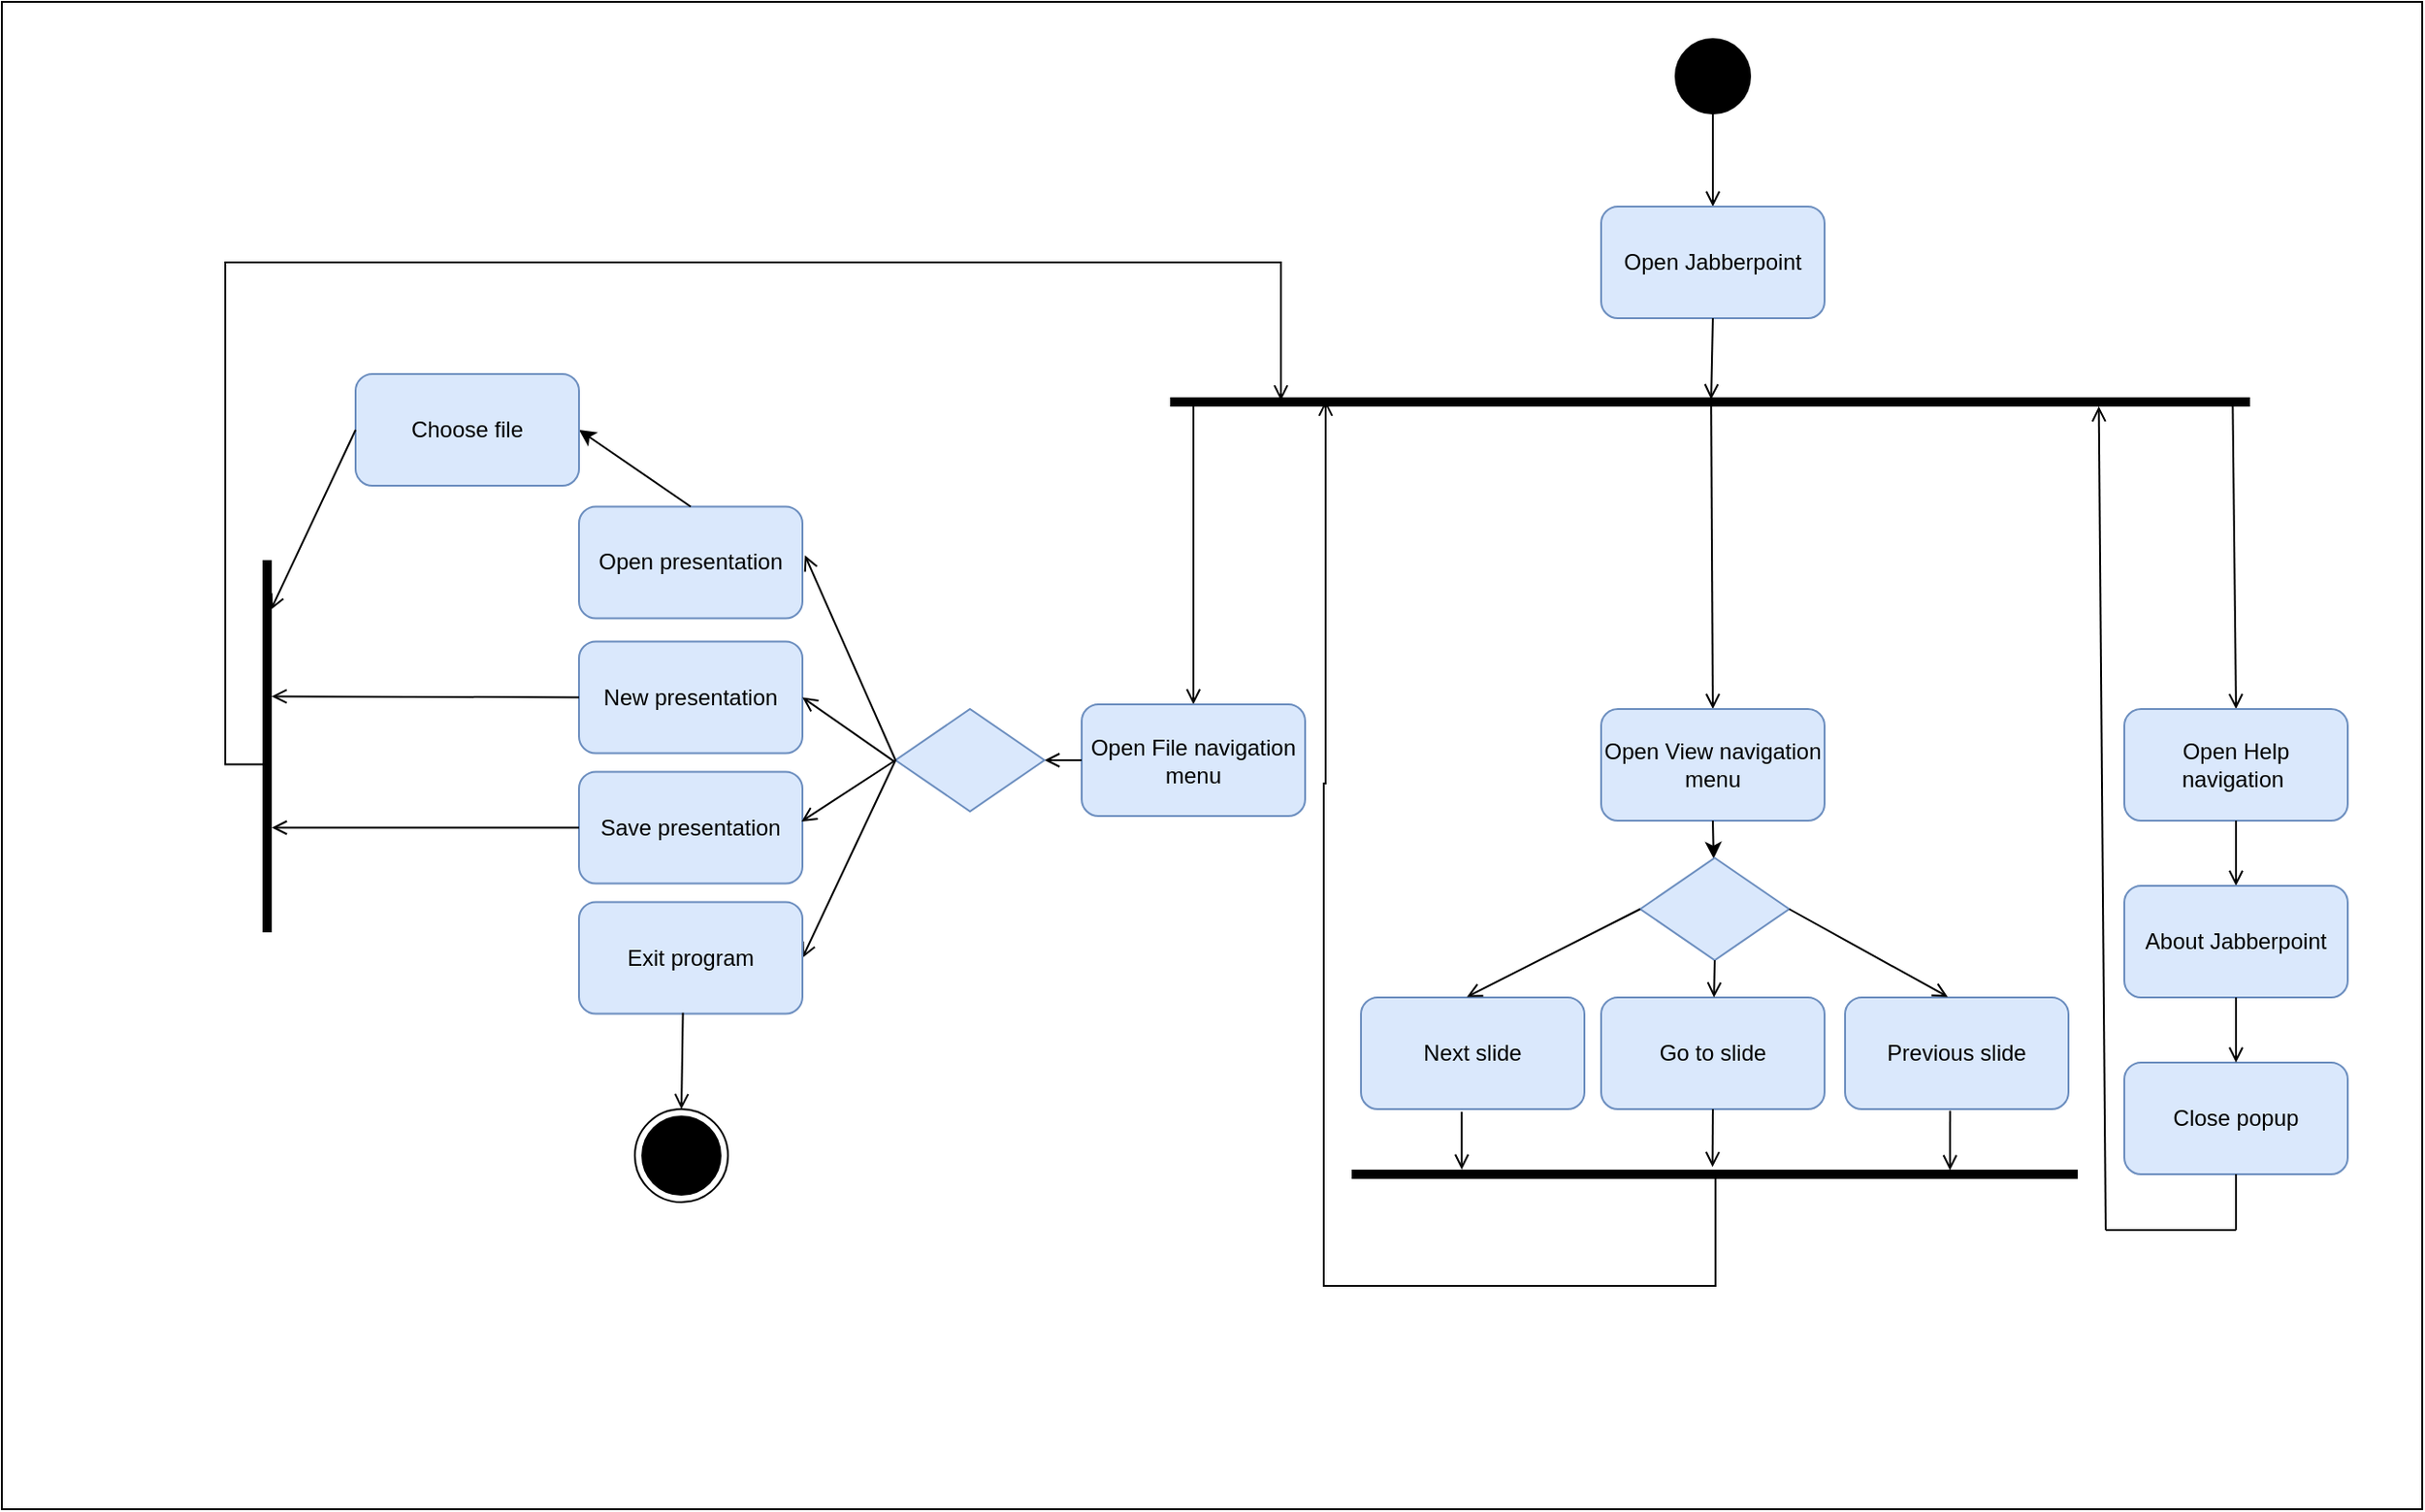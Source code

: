 <mxfile version="23.1.1" type="device">
  <diagram id="vNLxLb-PJYF013BAF8w1" name="Page-1">
    <mxGraphModel dx="3185" dy="1248" grid="1" gridSize="10" guides="1" tooltips="1" connect="1" arrows="1" fold="1" page="1" pageScale="1" pageWidth="827" pageHeight="1169" math="0" shadow="0">
      <root>
        <mxCell id="0" />
        <mxCell id="1" parent="0" />
        <mxCell id="5ek0-Ek1z--KeOMF1dmO-1" value="" style="rounded=0;whiteSpace=wrap;html=1;" parent="1" vertex="1">
          <mxGeometry x="-500" y="50" width="1300" height="810" as="geometry" />
        </mxCell>
        <mxCell id="vcYzzI4dRrPzJKDC5KhZ-1" value="" style="shape=ellipse;html=1;fillColor=#000000;fontSize=18;fontColor=#ffffff;" parent="1" vertex="1">
          <mxGeometry x="399" y="70" width="40" height="40" as="geometry" />
        </mxCell>
        <mxCell id="vcYzzI4dRrPzJKDC5KhZ-2" value="" style="ellipse;html=1;shape=endState;fillColor=#000000;strokeColor=#000000;" parent="1" vertex="1">
          <mxGeometry x="-160" y="645" width="50" height="50" as="geometry" />
        </mxCell>
        <mxCell id="vcYzzI4dRrPzJKDC5KhZ-4" value="" style="endArrow=open;html=1;rounded=0;exitX=0.5;exitY=1;exitDx=0;exitDy=0;entryX=0.5;entryY=0;entryDx=0;entryDy=0;endFill=0;" parent="1" source="vcYzzI4dRrPzJKDC5KhZ-1" target="vcYzzI4dRrPzJKDC5KhZ-7" edge="1">
          <mxGeometry width="50" height="50" relative="1" as="geometry">
            <mxPoint x="540" y="410" as="sourcePoint" />
            <mxPoint x="420" y="150" as="targetPoint" />
          </mxGeometry>
        </mxCell>
        <mxCell id="vcYzzI4dRrPzJKDC5KhZ-5" value="" style="endArrow=open;html=1;rounded=0;entryX=0.5;entryY=0;entryDx=0;entryDy=0;endFill=0;" parent="1" source="vcYzzI4dRrPzJKDC5KhZ-24" target="vcYzzI4dRrPzJKDC5KhZ-6" edge="1">
          <mxGeometry width="50" height="50" relative="1" as="geometry">
            <mxPoint x="150" y="280" as="sourcePoint" />
            <mxPoint x="160" y="370" as="targetPoint" />
          </mxGeometry>
        </mxCell>
        <mxCell id="vcYzzI4dRrPzJKDC5KhZ-6" value="Open File navigation menu" style="rounded=1;whiteSpace=wrap;html=1;fillColor=#dae8fc;strokeColor=#6c8ebf;" parent="1" vertex="1">
          <mxGeometry x="80" y="427.5" width="120" height="60" as="geometry" />
        </mxCell>
        <mxCell id="vcYzzI4dRrPzJKDC5KhZ-7" value="Open Jabberpoint" style="rounded=1;whiteSpace=wrap;html=1;fillColor=#dae8fc;strokeColor=#6c8ebf;" parent="1" vertex="1">
          <mxGeometry x="359" y="160" width="120" height="60" as="geometry" />
        </mxCell>
        <mxCell id="vcYzzI4dRrPzJKDC5KhZ-8" value="" style="endArrow=open;html=1;rounded=0;exitX=0.5;exitY=1;exitDx=0;exitDy=0;entryX=0.214;entryY=0.499;entryDx=0;entryDy=0;entryPerimeter=0;endFill=0;" parent="1" source="vcYzzI4dRrPzJKDC5KhZ-7" target="vcYzzI4dRrPzJKDC5KhZ-24" edge="1">
          <mxGeometry width="50" height="50" relative="1" as="geometry">
            <mxPoint x="350" y="390" as="sourcePoint" />
            <mxPoint x="419" y="260" as="targetPoint" />
          </mxGeometry>
        </mxCell>
        <mxCell id="vcYzzI4dRrPzJKDC5KhZ-9" value="" style="endArrow=open;html=1;rounded=0;entryX=0.5;entryY=0;entryDx=0;entryDy=0;exitX=0.786;exitY=0.499;exitDx=0;exitDy=0;exitPerimeter=0;endFill=0;" parent="1" source="vcYzzI4dRrPzJKDC5KhZ-24" target="vcYzzI4dRrPzJKDC5KhZ-10" edge="1">
          <mxGeometry width="50" height="50" relative="1" as="geometry">
            <mxPoint x="419" y="330" as="sourcePoint" />
            <mxPoint x="439" y="430" as="targetPoint" />
          </mxGeometry>
        </mxCell>
        <mxCell id="vcYzzI4dRrPzJKDC5KhZ-10" value="Open View navigation menu" style="rounded=1;whiteSpace=wrap;html=1;fillColor=#dae8fc;strokeColor=#6c8ebf;" parent="1" vertex="1">
          <mxGeometry x="359" y="430" width="120" height="60" as="geometry" />
        </mxCell>
        <mxCell id="vcYzzI4dRrPzJKDC5KhZ-11" value="" style="endArrow=open;html=1;rounded=0;entryX=0.5;entryY=0;entryDx=0;entryDy=0;exitX=0.9;exitY=0.016;exitDx=0;exitDy=0;exitPerimeter=0;endFill=0;" parent="1" source="vcYzzI4dRrPzJKDC5KhZ-24" target="vcYzzI4dRrPzJKDC5KhZ-12" edge="1">
          <mxGeometry width="50" height="50" relative="1" as="geometry">
            <mxPoint x="479" y="295" as="sourcePoint" />
            <mxPoint x="720" y="370" as="targetPoint" />
          </mxGeometry>
        </mxCell>
        <mxCell id="vcYzzI4dRrPzJKDC5KhZ-12" value="Open Help navigation&amp;nbsp;" style="rounded=1;whiteSpace=wrap;html=1;fillColor=#dae8fc;strokeColor=#6c8ebf;" parent="1" vertex="1">
          <mxGeometry x="640" y="430" width="120" height="60" as="geometry" />
        </mxCell>
        <mxCell id="vcYzzI4dRrPzJKDC5KhZ-16" value="" style="endArrow=open;html=1;rounded=0;exitX=0;exitY=0.5;exitDx=0;exitDy=0;entryX=1;entryY=0.5;entryDx=0;entryDy=0;endFill=0;" parent="1" source="vcYzzI4dRrPzJKDC5KhZ-6" target="vcYzzI4dRrPzJKDC5KhZ-17" edge="1">
          <mxGeometry width="50" height="50" relative="1" as="geometry">
            <mxPoint x="90" y="650" as="sourcePoint" />
            <mxPoint x="20" y="470" as="targetPoint" />
          </mxGeometry>
        </mxCell>
        <mxCell id="vcYzzI4dRrPzJKDC5KhZ-17" value="" style="rhombus;whiteSpace=wrap;html=1;fillColor=#dae8fc;strokeColor=#6c8ebf;" parent="1" vertex="1">
          <mxGeometry x="-20" y="430" width="80" height="55" as="geometry" />
        </mxCell>
        <mxCell id="vcYzzI4dRrPzJKDC5KhZ-19" value="" style="endArrow=open;html=1;rounded=0;exitX=0;exitY=0.5;exitDx=0;exitDy=0;entryX=1;entryY=0.5;entryDx=0;entryDy=0;endFill=0;" parent="1" source="vcYzzI4dRrPzJKDC5KhZ-17" target="vcYzzI4dRrPzJKDC5KhZ-26" edge="1">
          <mxGeometry width="50" height="50" relative="1" as="geometry">
            <mxPoint x="230" y="610" as="sourcePoint" />
            <mxPoint x="210" y="580" as="targetPoint" />
          </mxGeometry>
        </mxCell>
        <mxCell id="vcYzzI4dRrPzJKDC5KhZ-21" value="Open presentation" style="rounded=1;whiteSpace=wrap;html=1;fillColor=#dae8fc;strokeColor=#6c8ebf;" parent="1" vertex="1">
          <mxGeometry x="-190" y="321.25" width="120" height="60" as="geometry" />
        </mxCell>
        <mxCell id="vcYzzI4dRrPzJKDC5KhZ-22" value="New presentation" style="rounded=1;whiteSpace=wrap;html=1;fillColor=#dae8fc;strokeColor=#6c8ebf;" parent="1" vertex="1">
          <mxGeometry x="-190" y="393.75" width="120" height="60" as="geometry" />
        </mxCell>
        <mxCell id="vcYzzI4dRrPzJKDC5KhZ-24" value="" style="html=1;points=[];perimeter=orthogonalPerimeter;fillColor=#000000;strokeColor=none;rotation=90;" parent="1" vertex="1">
          <mxGeometry x="415" y="-25" width="5" height="580" as="geometry" />
        </mxCell>
        <mxCell id="vcYzzI4dRrPzJKDC5KhZ-25" value="Save presentation" style="rounded=1;whiteSpace=wrap;html=1;fillColor=#dae8fc;strokeColor=#6c8ebf;" parent="1" vertex="1">
          <mxGeometry x="-190" y="463.75" width="120" height="60" as="geometry" />
        </mxCell>
        <mxCell id="vcYzzI4dRrPzJKDC5KhZ-26" value="Exit program" style="rounded=1;whiteSpace=wrap;html=1;fillColor=#dae8fc;strokeColor=#6c8ebf;" parent="1" vertex="1">
          <mxGeometry x="-190" y="533.75" width="120" height="60" as="geometry" />
        </mxCell>
        <mxCell id="vcYzzI4dRrPzJKDC5KhZ-29" value="" style="endArrow=open;html=1;rounded=0;exitX=0;exitY=0.5;exitDx=0;exitDy=0;entryX=0.996;entryY=0.445;entryDx=0;entryDy=0;entryPerimeter=0;endFill=0;" parent="1" source="vcYzzI4dRrPzJKDC5KhZ-17" target="vcYzzI4dRrPzJKDC5KhZ-25" edge="1">
          <mxGeometry width="50" height="50" relative="1" as="geometry">
            <mxPoint x="80" y="610" as="sourcePoint" />
            <mxPoint x="130" y="560" as="targetPoint" />
          </mxGeometry>
        </mxCell>
        <mxCell id="vcYzzI4dRrPzJKDC5KhZ-30" value="" style="endArrow=open;html=1;rounded=0;exitX=-0.004;exitY=0.517;exitDx=0;exitDy=0;exitPerimeter=0;entryX=1;entryY=0.5;entryDx=0;entryDy=0;endFill=0;" parent="1" source="vcYzzI4dRrPzJKDC5KhZ-17" target="vcYzzI4dRrPzJKDC5KhZ-22" edge="1">
          <mxGeometry width="50" height="50" relative="1" as="geometry">
            <mxPoint x="-90" y="530" as="sourcePoint" />
            <mxPoint x="30" y="340" as="targetPoint" />
          </mxGeometry>
        </mxCell>
        <mxCell id="vcYzzI4dRrPzJKDC5KhZ-31" value="" style="endArrow=open;html=1;rounded=0;entryX=1.011;entryY=0.436;entryDx=0;entryDy=0;entryPerimeter=0;exitX=0;exitY=0.5;exitDx=0;exitDy=0;endFill=0;" parent="1" source="vcYzzI4dRrPzJKDC5KhZ-17" target="vcYzzI4dRrPzJKDC5KhZ-21" edge="1">
          <mxGeometry width="50" height="50" relative="1" as="geometry">
            <mxPoint x="-20" y="444" as="sourcePoint" />
            <mxPoint x="-50" y="500" as="targetPoint" />
          </mxGeometry>
        </mxCell>
        <mxCell id="vcYzzI4dRrPzJKDC5KhZ-32" value="" style="html=1;points=[];perimeter=orthogonalPerimeter;fillColor=#000000;strokeColor=none;" parent="1" vertex="1">
          <mxGeometry x="-360" y="350" width="5" height="200" as="geometry" />
        </mxCell>
        <mxCell id="vcYzzI4dRrPzJKDC5KhZ-33" value="" style="endArrow=classic;html=1;rounded=0;exitX=0.5;exitY=0;exitDx=0;exitDy=0;entryX=1;entryY=0.5;entryDx=0;entryDy=0;" parent="1" source="vcYzzI4dRrPzJKDC5KhZ-21" target="5ek0-Ek1z--KeOMF1dmO-3" edge="1">
          <mxGeometry width="50" height="50" relative="1" as="geometry">
            <mxPoint x="-260" y="400" as="sourcePoint" />
            <mxPoint x="-210" y="350" as="targetPoint" />
          </mxGeometry>
        </mxCell>
        <mxCell id="vcYzzI4dRrPzJKDC5KhZ-34" value="" style="endArrow=open;html=1;rounded=0;exitX=0;exitY=0.5;exitDx=0;exitDy=0;entryX=0.978;entryY=0.366;entryDx=0;entryDy=0;entryPerimeter=0;endFill=0;" parent="1" source="vcYzzI4dRrPzJKDC5KhZ-22" target="vcYzzI4dRrPzJKDC5KhZ-32" edge="1">
          <mxGeometry width="50" height="50" relative="1" as="geometry">
            <mxPoint x="-200" y="530" as="sourcePoint" />
            <mxPoint x="-217" y="460" as="targetPoint" />
          </mxGeometry>
        </mxCell>
        <mxCell id="vcYzzI4dRrPzJKDC5KhZ-35" value="" style="endArrow=open;html=1;rounded=0;exitX=0;exitY=0.5;exitDx=0;exitDy=0;endFill=0;" parent="1" source="vcYzzI4dRrPzJKDC5KhZ-25" target="vcYzzI4dRrPzJKDC5KhZ-32" edge="1">
          <mxGeometry width="50" height="50" relative="1" as="geometry">
            <mxPoint x="-270" y="560" as="sourcePoint" />
            <mxPoint x="-220" y="510" as="targetPoint" />
          </mxGeometry>
        </mxCell>
        <mxCell id="vcYzzI4dRrPzJKDC5KhZ-41" value="" style="endArrow=open;html=1;rounded=0;edgeStyle=orthogonalEdgeStyle;exitX=0.337;exitY=0.549;exitDx=0;exitDy=0;exitPerimeter=0;entryX=0.342;entryY=0.897;entryDx=0;entryDy=0;entryPerimeter=0;endFill=0;" parent="1" source="vcYzzI4dRrPzJKDC5KhZ-32" target="vcYzzI4dRrPzJKDC5KhZ-24" edge="1">
          <mxGeometry width="50" height="50" relative="1" as="geometry">
            <mxPoint x="-230" y="469" as="sourcePoint" />
            <mxPoint x="200" y="190" as="targetPoint" />
            <Array as="points">
              <mxPoint x="-380" y="460" />
              <mxPoint x="-380" y="190" />
              <mxPoint x="187" y="190" />
              <mxPoint x="187" y="264" />
            </Array>
          </mxGeometry>
        </mxCell>
        <mxCell id="vcYzzI4dRrPzJKDC5KhZ-43" value="Next slide" style="rounded=1;whiteSpace=wrap;html=1;fillColor=#dae8fc;strokeColor=#6c8ebf;" parent="1" vertex="1">
          <mxGeometry x="230" y="585" width="120" height="60" as="geometry" />
        </mxCell>
        <mxCell id="vcYzzI4dRrPzJKDC5KhZ-44" value="Previous slide" style="rounded=1;whiteSpace=wrap;html=1;fillColor=#dae8fc;strokeColor=#6c8ebf;" parent="1" vertex="1">
          <mxGeometry x="490" y="585" width="120" height="60" as="geometry" />
        </mxCell>
        <mxCell id="vcYzzI4dRrPzJKDC5KhZ-45" value="Go to slide" style="rounded=1;whiteSpace=wrap;html=1;fillColor=#dae8fc;strokeColor=#6c8ebf;" parent="1" vertex="1">
          <mxGeometry x="359" y="585" width="120" height="60" as="geometry" />
        </mxCell>
        <mxCell id="vcYzzI4dRrPzJKDC5KhZ-46" value="" style="endArrow=classic;html=1;rounded=0;exitX=0.5;exitY=1;exitDx=0;exitDy=0;" parent="1" source="vcYzzI4dRrPzJKDC5KhZ-10" target="vcYzzI4dRrPzJKDC5KhZ-47" edge="1">
          <mxGeometry width="50" height="50" relative="1" as="geometry">
            <mxPoint x="400" y="660" as="sourcePoint" />
            <mxPoint x="370" y="620" as="targetPoint" />
          </mxGeometry>
        </mxCell>
        <mxCell id="vcYzzI4dRrPzJKDC5KhZ-47" value="" style="rhombus;whiteSpace=wrap;html=1;fillColor=#dae8fc;strokeColor=#6c8ebf;" parent="1" vertex="1">
          <mxGeometry x="380" y="510" width="80" height="55" as="geometry" />
        </mxCell>
        <mxCell id="vcYzzI4dRrPzJKDC5KhZ-48" value="" style="endArrow=open;html=1;rounded=0;exitX=1;exitY=0.5;exitDx=0;exitDy=0;entryX=0.46;entryY=-0.005;entryDx=0;entryDy=0;entryPerimeter=0;endFill=0;" parent="1" source="vcYzzI4dRrPzJKDC5KhZ-47" target="vcYzzI4dRrPzJKDC5KhZ-44" edge="1">
          <mxGeometry width="50" height="50" relative="1" as="geometry">
            <mxPoint x="500" y="580" as="sourcePoint" />
            <mxPoint x="550" y="530" as="targetPoint" />
          </mxGeometry>
        </mxCell>
        <mxCell id="vcYzzI4dRrPzJKDC5KhZ-49" value="" style="endArrow=open;html=1;rounded=0;exitX=0.5;exitY=1;exitDx=0;exitDy=0;endFill=0;" parent="1" source="vcYzzI4dRrPzJKDC5KhZ-47" target="vcYzzI4dRrPzJKDC5KhZ-45" edge="1">
          <mxGeometry width="50" height="50" relative="1" as="geometry">
            <mxPoint x="180" y="590" as="sourcePoint" />
            <mxPoint x="230" y="540" as="targetPoint" />
          </mxGeometry>
        </mxCell>
        <mxCell id="vcYzzI4dRrPzJKDC5KhZ-50" value="" style="endArrow=open;html=1;rounded=0;exitX=0;exitY=0.5;exitDx=0;exitDy=0;entryX=0.474;entryY=-0.005;entryDx=0;entryDy=0;entryPerimeter=0;endFill=0;" parent="1" source="vcYzzI4dRrPzJKDC5KhZ-47" target="vcYzzI4dRrPzJKDC5KhZ-43" edge="1">
          <mxGeometry width="50" height="50" relative="1" as="geometry">
            <mxPoint x="200" y="520" as="sourcePoint" />
            <mxPoint x="250" y="470" as="targetPoint" />
          </mxGeometry>
        </mxCell>
        <mxCell id="vcYzzI4dRrPzJKDC5KhZ-52" value="" style="html=1;points=[];perimeter=orthogonalPerimeter;fillColor=#000000;strokeColor=none;rotation=90;" parent="1" vertex="1">
          <mxGeometry x="417.5" y="485" width="5" height="390" as="geometry" />
        </mxCell>
        <mxCell id="vcYzzI4dRrPzJKDC5KhZ-53" value="" style="endArrow=open;html=1;rounded=0;exitX=0.451;exitY=1.024;exitDx=0;exitDy=0;exitPerimeter=0;endFill=0;" parent="1" source="vcYzzI4dRrPzJKDC5KhZ-43" target="vcYzzI4dRrPzJKDC5KhZ-52" edge="1">
          <mxGeometry width="50" height="50" relative="1" as="geometry">
            <mxPoint x="380" y="770" as="sourcePoint" />
            <mxPoint x="430" y="720" as="targetPoint" />
          </mxGeometry>
        </mxCell>
        <mxCell id="vcYzzI4dRrPzJKDC5KhZ-54" value="" style="endArrow=open;html=1;rounded=0;exitX=0.5;exitY=1;exitDx=0;exitDy=0;entryX=-0.271;entryY=0.503;entryDx=0;entryDy=0;entryPerimeter=0;endFill=0;" parent="1" source="vcYzzI4dRrPzJKDC5KhZ-45" target="vcYzzI4dRrPzJKDC5KhZ-52" edge="1">
          <mxGeometry width="50" height="50" relative="1" as="geometry">
            <mxPoint x="410" y="740" as="sourcePoint" />
            <mxPoint x="460" y="690" as="targetPoint" />
          </mxGeometry>
        </mxCell>
        <mxCell id="vcYzzI4dRrPzJKDC5KhZ-55" value="" style="endArrow=open;html=1;rounded=0;exitX=0.47;exitY=1.014;exitDx=0;exitDy=0;exitPerimeter=0;entryX=0.071;entryY=0.176;entryDx=0;entryDy=0;entryPerimeter=0;endFill=0;" parent="1" source="vcYzzI4dRrPzJKDC5KhZ-44" target="vcYzzI4dRrPzJKDC5KhZ-52" edge="1">
          <mxGeometry width="50" height="50" relative="1" as="geometry">
            <mxPoint x="600" y="780" as="sourcePoint" />
            <mxPoint x="650" y="730" as="targetPoint" />
          </mxGeometry>
        </mxCell>
        <mxCell id="vcYzzI4dRrPzJKDC5KhZ-60" value="" style="endArrow=open;html=1;rounded=0;exitX=0.5;exitY=1;exitDx=0;exitDy=0;entryX=0.5;entryY=0;entryDx=0;entryDy=0;endFill=0;" parent="1" source="vcYzzI4dRrPzJKDC5KhZ-12" target="vcYzzI4dRrPzJKDC5KhZ-67" edge="1">
          <mxGeometry width="50" height="50" relative="1" as="geometry">
            <mxPoint x="670" y="570" as="sourcePoint" />
            <mxPoint x="700" y="530" as="targetPoint" />
          </mxGeometry>
        </mxCell>
        <mxCell id="vcYzzI4dRrPzJKDC5KhZ-61" value="Close popup" style="rounded=1;whiteSpace=wrap;html=1;fillColor=#dae8fc;strokeColor=#6c8ebf;" parent="1" vertex="1">
          <mxGeometry x="640" y="620" width="120" height="60" as="geometry" />
        </mxCell>
        <mxCell id="vcYzzI4dRrPzJKDC5KhZ-63" value="" style="endArrow=none;html=1;rounded=0;exitX=0.5;exitY=1;exitDx=0;exitDy=0;" parent="1" source="vcYzzI4dRrPzJKDC5KhZ-61" edge="1">
          <mxGeometry width="50" height="50" relative="1" as="geometry">
            <mxPoint x="780" y="680" as="sourcePoint" />
            <mxPoint x="700" y="710" as="targetPoint" />
          </mxGeometry>
        </mxCell>
        <mxCell id="vcYzzI4dRrPzJKDC5KhZ-64" value="" style="endArrow=none;html=1;rounded=0;" parent="1" edge="1">
          <mxGeometry width="50" height="50" relative="1" as="geometry">
            <mxPoint x="630" y="710" as="sourcePoint" />
            <mxPoint x="700" y="710" as="targetPoint" />
          </mxGeometry>
        </mxCell>
        <mxCell id="vcYzzI4dRrPzJKDC5KhZ-65" value="" style="endArrow=open;html=1;rounded=0;entryX=0.967;entryY=0.14;entryDx=0;entryDy=0;entryPerimeter=0;endFill=0;" parent="1" target="vcYzzI4dRrPzJKDC5KhZ-24" edge="1">
          <mxGeometry width="50" height="50" relative="1" as="geometry">
            <mxPoint x="630" y="710" as="sourcePoint" />
            <mxPoint x="650" y="380" as="targetPoint" />
          </mxGeometry>
        </mxCell>
        <mxCell id="vcYzzI4dRrPzJKDC5KhZ-67" value="About Jabberpoint" style="rounded=1;whiteSpace=wrap;html=1;fillColor=#dae8fc;strokeColor=#6c8ebf;" parent="1" vertex="1">
          <mxGeometry x="640" y="525" width="120" height="60" as="geometry" />
        </mxCell>
        <mxCell id="vcYzzI4dRrPzJKDC5KhZ-69" value="" style="endArrow=open;html=1;rounded=0;exitX=0.5;exitY=1;exitDx=0;exitDy=0;entryX=0.5;entryY=0;entryDx=0;entryDy=0;endFill=0;" parent="1" source="vcYzzI4dRrPzJKDC5KhZ-67" target="vcYzzI4dRrPzJKDC5KhZ-61" edge="1">
          <mxGeometry width="50" height="50" relative="1" as="geometry">
            <mxPoint x="850" y="680" as="sourcePoint" />
            <mxPoint x="900" y="630" as="targetPoint" />
          </mxGeometry>
        </mxCell>
        <mxCell id="vcYzzI4dRrPzJKDC5KhZ-71" value="" style="endArrow=open;html=1;rounded=0;exitX=0.465;exitY=0.991;exitDx=0;exitDy=0;exitPerimeter=0;entryX=0.5;entryY=0;entryDx=0;entryDy=0;endFill=0;" parent="1" source="vcYzzI4dRrPzJKDC5KhZ-26" target="vcYzzI4dRrPzJKDC5KhZ-2" edge="1">
          <mxGeometry width="50" height="50" relative="1" as="geometry">
            <mxPoint x="-110" y="740" as="sourcePoint" />
            <mxPoint x="-124" y="770" as="targetPoint" />
          </mxGeometry>
        </mxCell>
        <mxCell id="5ek0-Ek1z--KeOMF1dmO-3" value="Choose file" style="rounded=1;whiteSpace=wrap;html=1;fillColor=#dae8fc;strokeColor=#6c8ebf;" parent="1" vertex="1">
          <mxGeometry x="-310" y="250" width="120" height="60" as="geometry" />
        </mxCell>
        <mxCell id="5ek0-Ek1z--KeOMF1dmO-4" value="" style="endArrow=open;html=1;rounded=0;exitX=0;exitY=0.5;exitDx=0;exitDy=0;entryX=0.91;entryY=0.133;entryDx=0;entryDy=0;entryPerimeter=0;endFill=0;" parent="1" source="5ek0-Ek1z--KeOMF1dmO-3" target="vcYzzI4dRrPzJKDC5KhZ-32" edge="1">
          <mxGeometry width="50" height="50" relative="1" as="geometry">
            <mxPoint x="-110" y="330" as="sourcePoint" />
            <mxPoint x="-140" y="290" as="targetPoint" />
          </mxGeometry>
        </mxCell>
        <mxCell id="5ek0-Ek1z--KeOMF1dmO-5" value="" style="endArrow=open;html=1;rounded=0;edgeStyle=orthogonalEdgeStyle;exitX=0.289;exitY=0.499;exitDx=0;exitDy=0;exitPerimeter=0;entryX=0.368;entryY=0.856;entryDx=0;entryDy=0;entryPerimeter=0;endFill=0;" parent="1" source="vcYzzI4dRrPzJKDC5KhZ-52" target="vcYzzI4dRrPzJKDC5KhZ-24" edge="1">
          <mxGeometry width="50" height="50" relative="1" as="geometry">
            <mxPoint x="-133" y="739.97" as="sourcePoint" />
            <mxPoint x="435" y="543.97" as="targetPoint" />
            <Array as="points">
              <mxPoint x="420" y="740" />
              <mxPoint x="210" y="740" />
              <mxPoint x="210" y="470" />
              <mxPoint x="211" y="470" />
            </Array>
          </mxGeometry>
        </mxCell>
      </root>
    </mxGraphModel>
  </diagram>
</mxfile>
